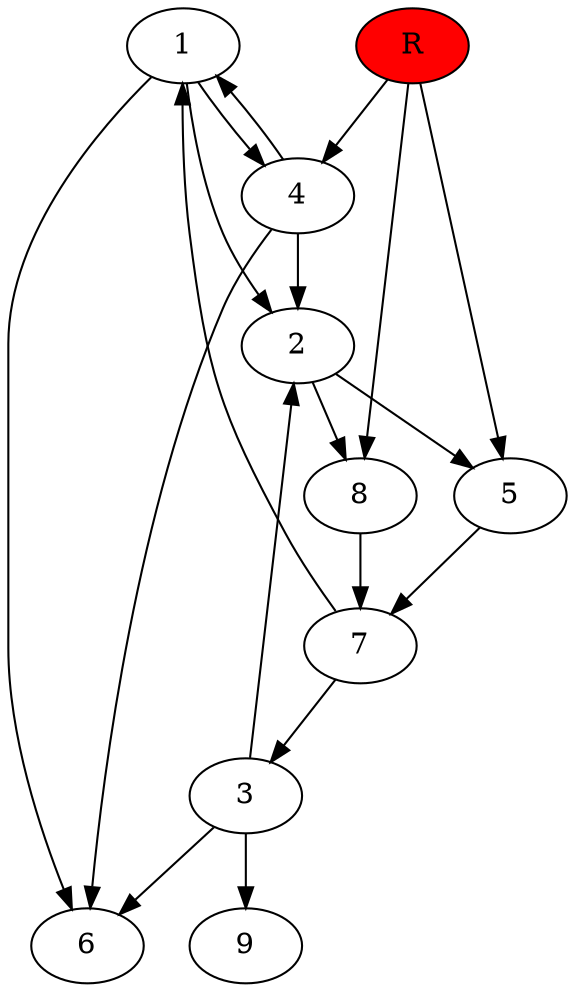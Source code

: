 digraph prb536 {
	1
	2
	3
	4
	5
	6
	7
	8
	R [fillcolor="#ff0000" style=filled]
	1 -> 2
	1 -> 4
	1 -> 6
	2 -> 5
	2 -> 8
	3 -> 2
	3 -> 6
	3 -> 9
	4 -> 1
	4 -> 2
	4 -> 6
	5 -> 7
	7 -> 1
	7 -> 3
	8 -> 7
	R -> 4
	R -> 5
	R -> 8
}
